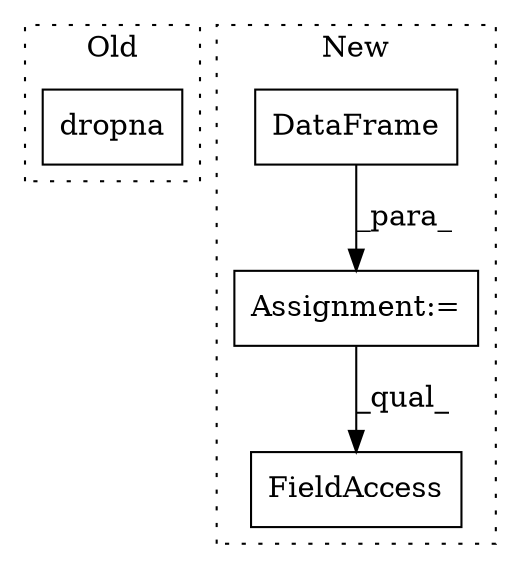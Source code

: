 digraph G {
subgraph cluster0 {
1 [label="dropna" a="32" s="37011" l="8" shape="box"];
label = "Old";
style="dotted";
}
subgraph cluster1 {
2 [label="DataFrame" a="32" s="37321" l="11" shape="box"];
3 [label="FieldAccess" a="22" s="37558" l="10" shape="box"];
4 [label="Assignment:=" a="7" s="37516" l="1" shape="box"];
label = "New";
style="dotted";
}
2 -> 4 [label="_para_"];
4 -> 3 [label="_qual_"];
}